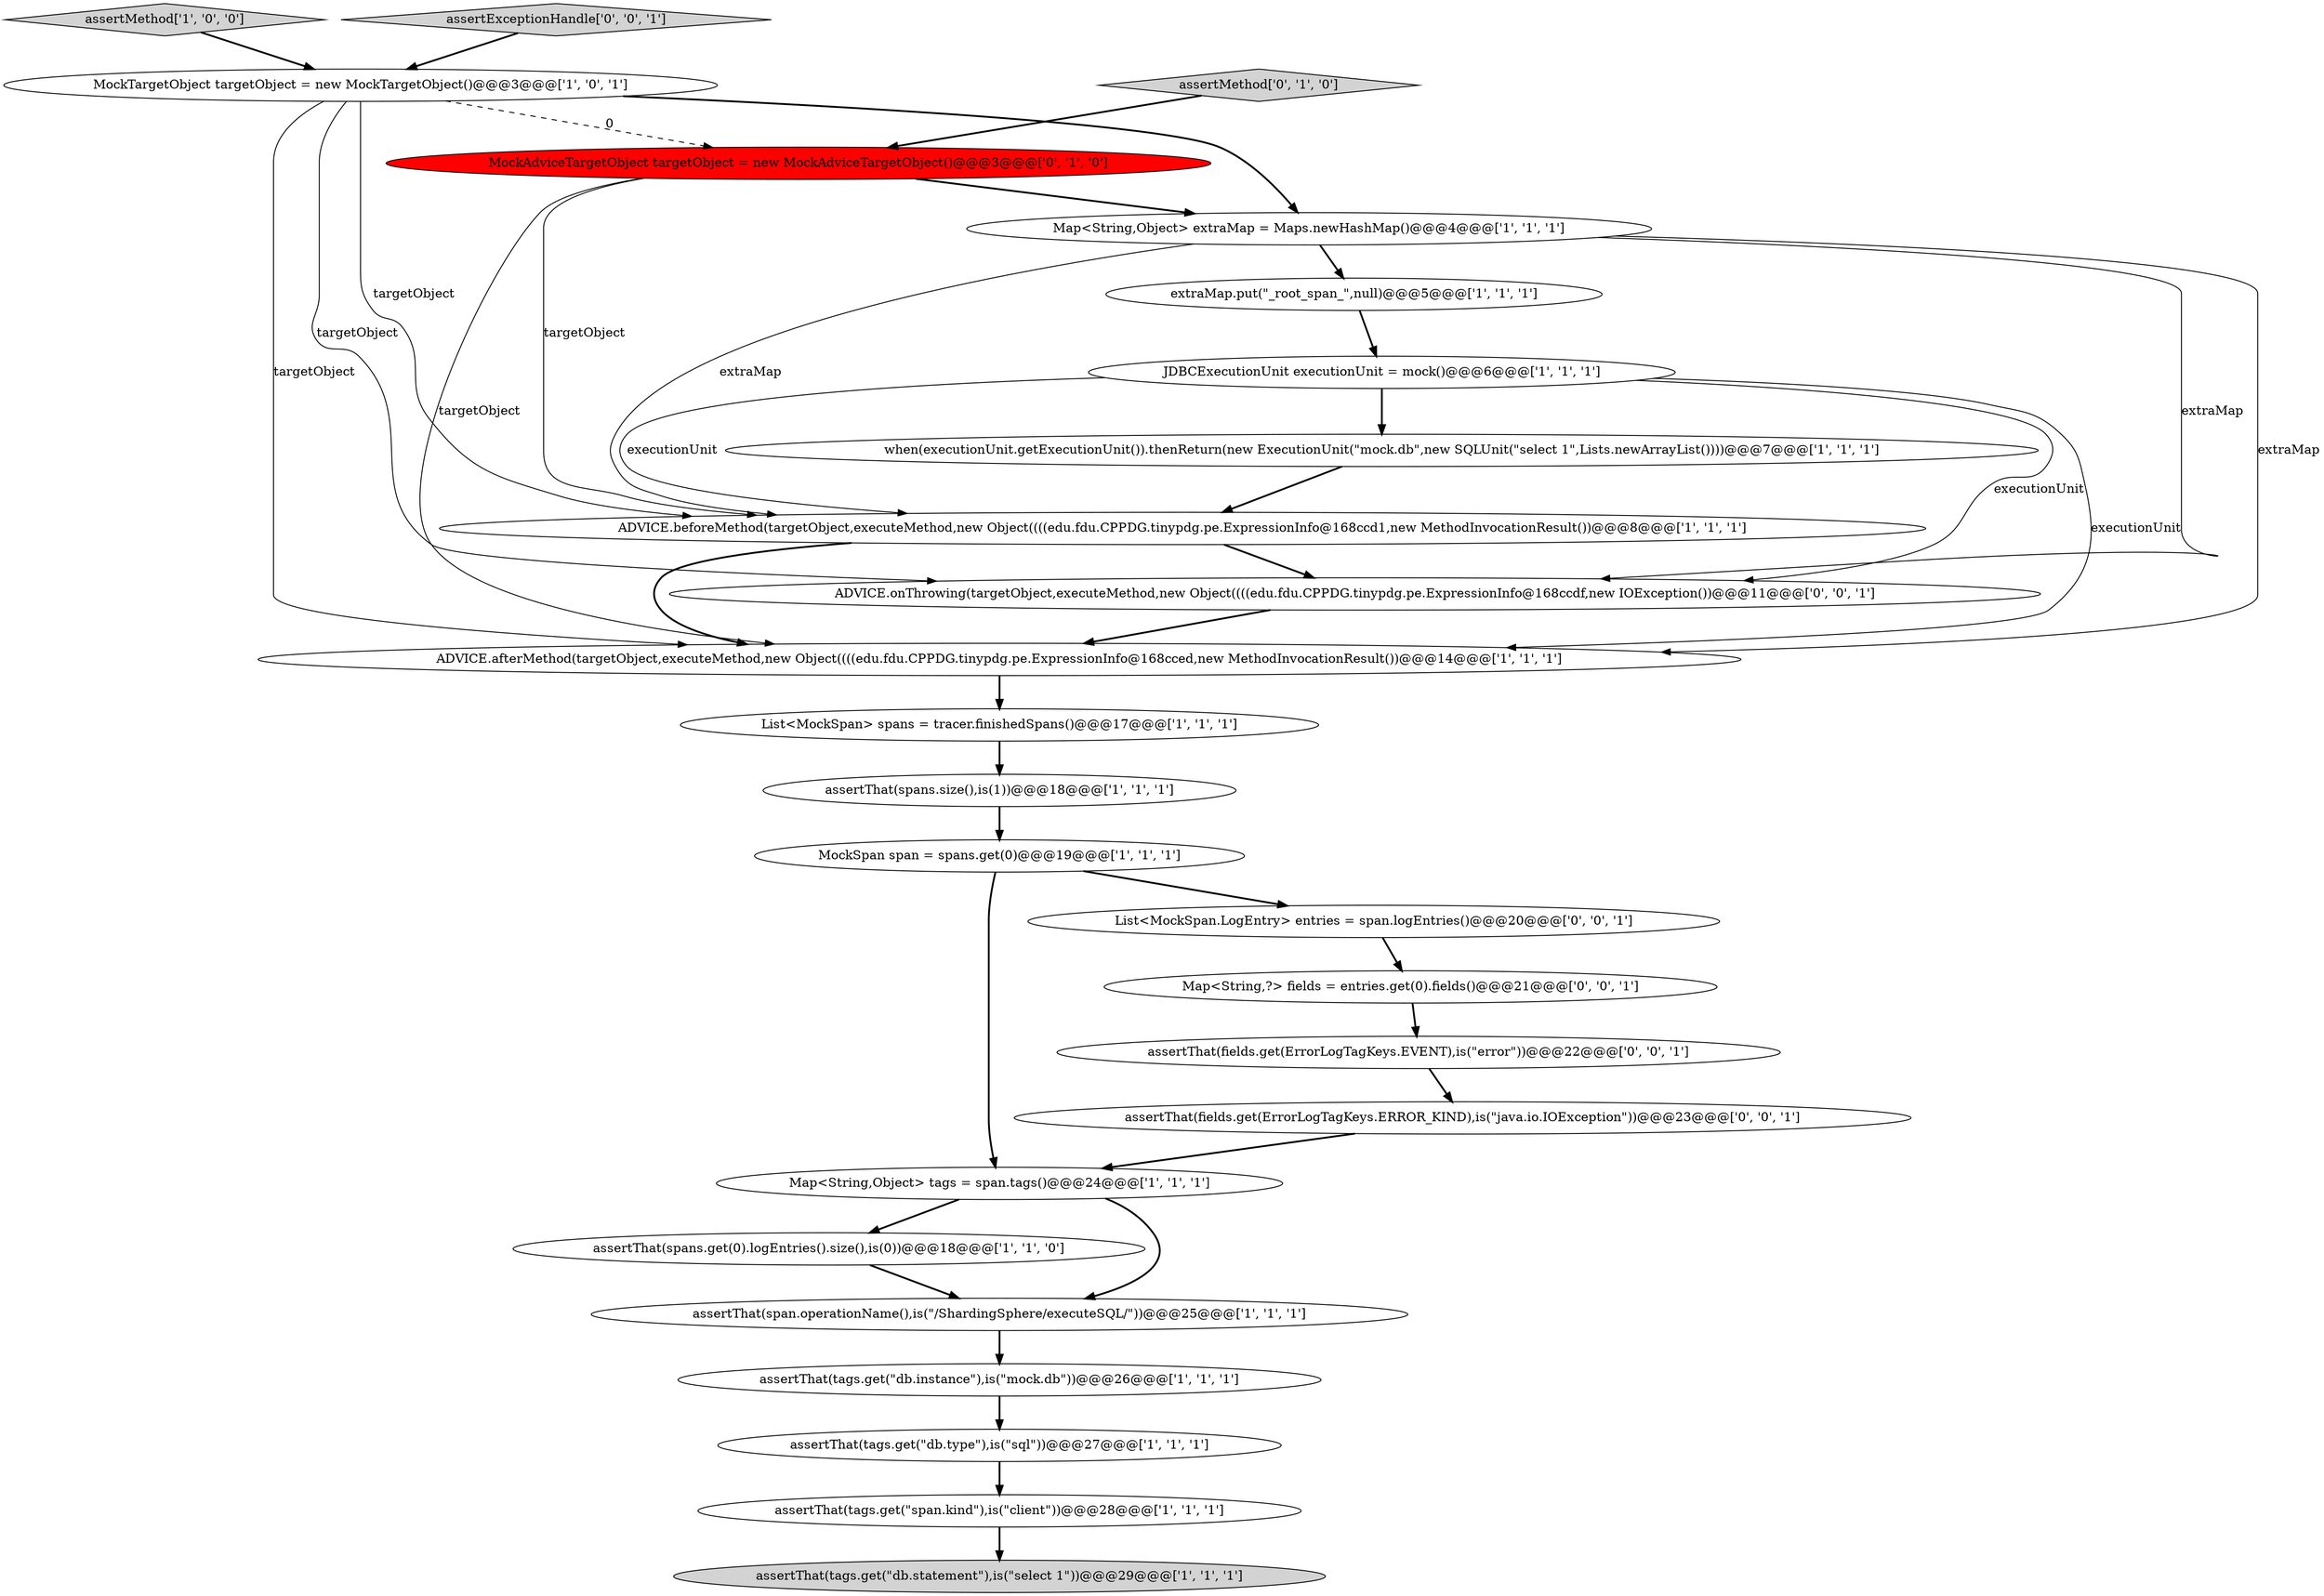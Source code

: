 digraph {
23 [style = filled, label = "assertThat(fields.get(ErrorLogTagKeys.EVENT),is(\"error\"))@@@22@@@['0', '0', '1']", fillcolor = white, shape = ellipse image = "AAA0AAABBB3BBB"];
10 [style = filled, label = "assertThat(tags.get(\"span.kind\"),is(\"client\"))@@@28@@@['1', '1', '1']", fillcolor = white, shape = ellipse image = "AAA0AAABBB1BBB"];
16 [style = filled, label = "assertThat(spans.get(0).logEntries().size(),is(0))@@@18@@@['1', '1', '0']", fillcolor = white, shape = ellipse image = "AAA0AAABBB1BBB"];
14 [style = filled, label = "MockTargetObject targetObject = new MockTargetObject()@@@3@@@['1', '0', '1']", fillcolor = white, shape = ellipse image = "AAA0AAABBB1BBB"];
24 [style = filled, label = "assertThat(fields.get(ErrorLogTagKeys.ERROR_KIND),is(\"java.io.IOException\"))@@@23@@@['0', '0', '1']", fillcolor = white, shape = ellipse image = "AAA0AAABBB3BBB"];
20 [style = filled, label = "Map<String,?> fields = entries.get(0).fields()@@@21@@@['0', '0', '1']", fillcolor = white, shape = ellipse image = "AAA0AAABBB3BBB"];
3 [style = filled, label = "ADVICE.afterMethod(targetObject,executeMethod,new Object((((edu.fdu.CPPDG.tinypdg.pe.ExpressionInfo@168cced,new MethodInvocationResult())@@@14@@@['1', '1', '1']", fillcolor = white, shape = ellipse image = "AAA0AAABBB1BBB"];
11 [style = filled, label = "when(executionUnit.getExecutionUnit()).thenReturn(new ExecutionUnit(\"mock.db\",new SQLUnit(\"select 1\",Lists.newArrayList())))@@@7@@@['1', '1', '1']", fillcolor = white, shape = ellipse image = "AAA0AAABBB1BBB"];
12 [style = filled, label = "ADVICE.beforeMethod(targetObject,executeMethod,new Object((((edu.fdu.CPPDG.tinypdg.pe.ExpressionInfo@168ccd1,new MethodInvocationResult())@@@8@@@['1', '1', '1']", fillcolor = white, shape = ellipse image = "AAA0AAABBB1BBB"];
9 [style = filled, label = "JDBCExecutionUnit executionUnit = mock()@@@6@@@['1', '1', '1']", fillcolor = white, shape = ellipse image = "AAA0AAABBB1BBB"];
6 [style = filled, label = "assertThat(tags.get(\"db.statement\"),is(\"select 1\"))@@@29@@@['1', '1', '1']", fillcolor = lightgray, shape = ellipse image = "AAA0AAABBB1BBB"];
1 [style = filled, label = "assertMethod['1', '0', '0']", fillcolor = lightgray, shape = diamond image = "AAA0AAABBB1BBB"];
8 [style = filled, label = "assertThat(span.operationName(),is(\"/ShardingSphere/executeSQL/\"))@@@25@@@['1', '1', '1']", fillcolor = white, shape = ellipse image = "AAA0AAABBB1BBB"];
21 [style = filled, label = "ADVICE.onThrowing(targetObject,executeMethod,new Object((((edu.fdu.CPPDG.tinypdg.pe.ExpressionInfo@168ccdf,new IOException())@@@11@@@['0', '0', '1']", fillcolor = white, shape = ellipse image = "AAA0AAABBB3BBB"];
22 [style = filled, label = "assertExceptionHandle['0', '0', '1']", fillcolor = lightgray, shape = diamond image = "AAA0AAABBB3BBB"];
15 [style = filled, label = "extraMap.put(\"_root_span_\",null)@@@5@@@['1', '1', '1']", fillcolor = white, shape = ellipse image = "AAA0AAABBB1BBB"];
4 [style = filled, label = "Map<String,Object> tags = span.tags()@@@24@@@['1', '1', '1']", fillcolor = white, shape = ellipse image = "AAA0AAABBB1BBB"];
13 [style = filled, label = "List<MockSpan> spans = tracer.finishedSpans()@@@17@@@['1', '1', '1']", fillcolor = white, shape = ellipse image = "AAA0AAABBB1BBB"];
17 [style = filled, label = "assertThat(tags.get(\"db.instance\"),is(\"mock.db\"))@@@26@@@['1', '1', '1']", fillcolor = white, shape = ellipse image = "AAA0AAABBB1BBB"];
18 [style = filled, label = "MockAdviceTargetObject targetObject = new MockAdviceTargetObject()@@@3@@@['0', '1', '0']", fillcolor = red, shape = ellipse image = "AAA1AAABBB2BBB"];
25 [style = filled, label = "List<MockSpan.LogEntry> entries = span.logEntries()@@@20@@@['0', '0', '1']", fillcolor = white, shape = ellipse image = "AAA0AAABBB3BBB"];
2 [style = filled, label = "Map<String,Object> extraMap = Maps.newHashMap()@@@4@@@['1', '1', '1']", fillcolor = white, shape = ellipse image = "AAA0AAABBB1BBB"];
7 [style = filled, label = "assertThat(spans.size(),is(1))@@@18@@@['1', '1', '1']", fillcolor = white, shape = ellipse image = "AAA0AAABBB1BBB"];
19 [style = filled, label = "assertMethod['0', '1', '0']", fillcolor = lightgray, shape = diamond image = "AAA0AAABBB2BBB"];
5 [style = filled, label = "assertThat(tags.get(\"db.type\"),is(\"sql\"))@@@27@@@['1', '1', '1']", fillcolor = white, shape = ellipse image = "AAA0AAABBB1BBB"];
0 [style = filled, label = "MockSpan span = spans.get(0)@@@19@@@['1', '1', '1']", fillcolor = white, shape = ellipse image = "AAA0AAABBB1BBB"];
5->10 [style = bold, label=""];
17->5 [style = bold, label=""];
19->18 [style = bold, label=""];
9->21 [style = solid, label="executionUnit"];
9->11 [style = bold, label=""];
16->8 [style = bold, label=""];
12->21 [style = bold, label=""];
11->12 [style = bold, label=""];
7->0 [style = bold, label=""];
9->12 [style = solid, label="executionUnit"];
18->2 [style = bold, label=""];
2->21 [style = solid, label="extraMap"];
10->6 [style = bold, label=""];
18->3 [style = solid, label="targetObject"];
14->12 [style = solid, label="targetObject"];
9->3 [style = solid, label="executionUnit"];
8->17 [style = bold, label=""];
25->20 [style = bold, label=""];
23->24 [style = bold, label=""];
24->4 [style = bold, label=""];
20->23 [style = bold, label=""];
18->12 [style = solid, label="targetObject"];
0->4 [style = bold, label=""];
15->9 [style = bold, label=""];
13->7 [style = bold, label=""];
0->25 [style = bold, label=""];
2->15 [style = bold, label=""];
2->12 [style = solid, label="extraMap"];
3->13 [style = bold, label=""];
4->8 [style = bold, label=""];
1->14 [style = bold, label=""];
14->2 [style = bold, label=""];
12->3 [style = bold, label=""];
14->18 [style = dashed, label="0"];
22->14 [style = bold, label=""];
14->3 [style = solid, label="targetObject"];
2->3 [style = solid, label="extraMap"];
4->16 [style = bold, label=""];
21->3 [style = bold, label=""];
14->21 [style = solid, label="targetObject"];
}
